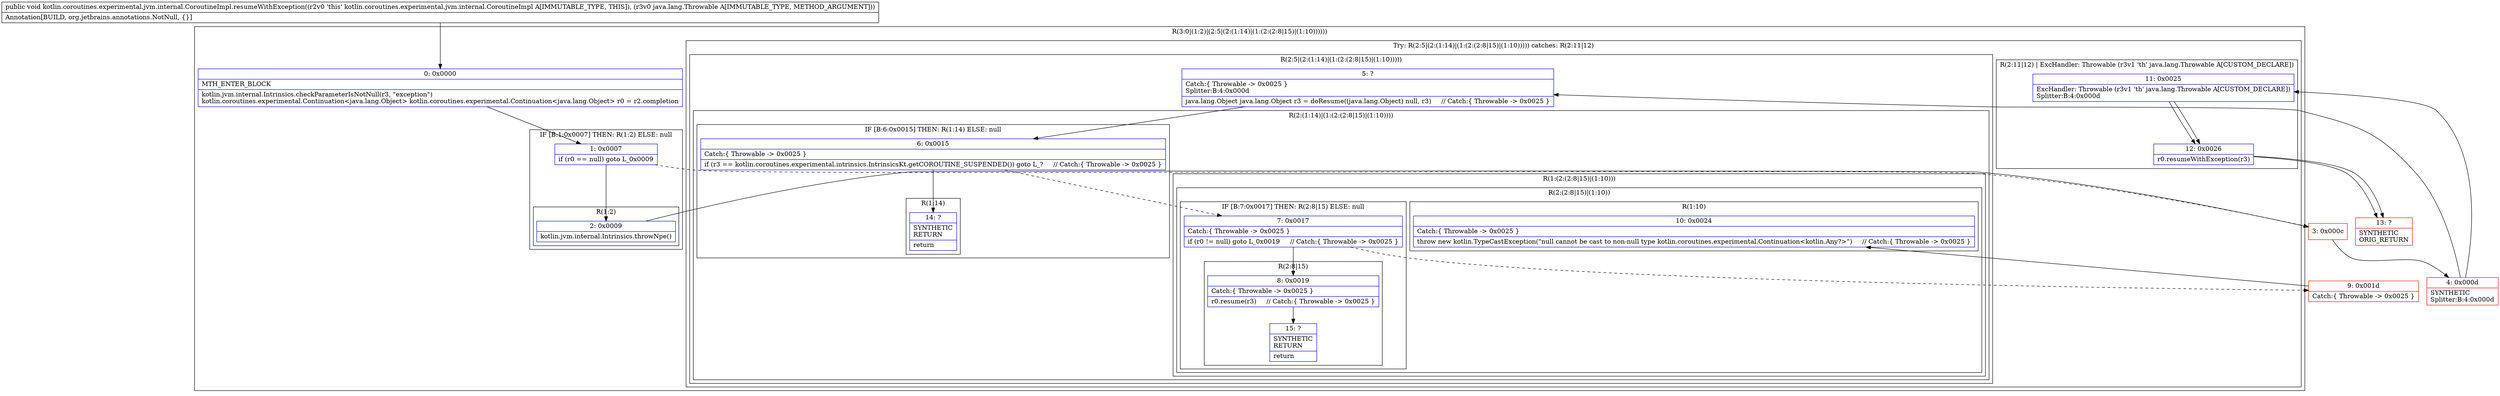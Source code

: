 digraph "CFG forkotlin.coroutines.experimental.jvm.internal.CoroutineImpl.resumeWithException(Ljava\/lang\/Throwable;)V" {
subgraph cluster_Region_151558245 {
label = "R(3:0|(1:2)|(2:5|(2:(1:14)|(1:(2:(2:8|15)|(1:10))))))";
node [shape=record,color=blue];
Node_0 [shape=record,label="{0\:\ 0x0000|MTH_ENTER_BLOCK\l|kotlin.jvm.internal.Intrinsics.checkParameterIsNotNull(r3, \"exception\")\lkotlin.coroutines.experimental.Continuation\<java.lang.Object\> kotlin.coroutines.experimental.Continuation\<java.lang.Object\> r0 = r2.completion\l}"];
subgraph cluster_IfRegion_993459253 {
label = "IF [B:1:0x0007] THEN: R(1:2) ELSE: null";
node [shape=record,color=blue];
Node_1 [shape=record,label="{1\:\ 0x0007|if (r0 == null) goto L_0x0009\l}"];
subgraph cluster_Region_804815228 {
label = "R(1:2)";
node [shape=record,color=blue];
Node_2 [shape=record,label="{2\:\ 0x0009|kotlin.jvm.internal.Intrinsics.throwNpe()\l}"];
}
}
subgraph cluster_TryCatchRegion_366461612 {
label = "Try: R(2:5|(2:(1:14)|(1:(2:(2:8|15)|(1:10))))) catches: R(2:11|12)";
node [shape=record,color=blue];
subgraph cluster_Region_870942091 {
label = "R(2:5|(2:(1:14)|(1:(2:(2:8|15)|(1:10)))))";
node [shape=record,color=blue];
Node_5 [shape=record,label="{5\:\ ?|Catch:\{ Throwable \-\> 0x0025 \}\lSplitter:B:4:0x000d\l|java.lang.Object java.lang.Object r3 = doResume((java.lang.Object) null, r3)     \/\/ Catch:\{ Throwable \-\> 0x0025 \}\l}"];
subgraph cluster_Region_1108149381 {
label = "R(2:(1:14)|(1:(2:(2:8|15)|(1:10))))";
node [shape=record,color=blue];
subgraph cluster_IfRegion_782959807 {
label = "IF [B:6:0x0015] THEN: R(1:14) ELSE: null";
node [shape=record,color=blue];
Node_6 [shape=record,label="{6\:\ 0x0015|Catch:\{ Throwable \-\> 0x0025 \}\l|if (r3 == kotlin.coroutines.experimental.intrinsics.IntrinsicsKt.getCOROUTINE_SUSPENDED()) goto L_?     \/\/ Catch:\{ Throwable \-\> 0x0025 \}\l}"];
subgraph cluster_Region_900942706 {
label = "R(1:14)";
node [shape=record,color=blue];
Node_14 [shape=record,label="{14\:\ ?|SYNTHETIC\lRETURN\l|return\l}"];
}
}
subgraph cluster_Region_1579933657 {
label = "R(1:(2:(2:8|15)|(1:10)))";
node [shape=record,color=blue];
subgraph cluster_Region_1967305746 {
label = "R(2:(2:8|15)|(1:10))";
node [shape=record,color=blue];
subgraph cluster_IfRegion_1667223569 {
label = "IF [B:7:0x0017] THEN: R(2:8|15) ELSE: null";
node [shape=record,color=blue];
Node_7 [shape=record,label="{7\:\ 0x0017|Catch:\{ Throwable \-\> 0x0025 \}\l|if (r0 != null) goto L_0x0019     \/\/ Catch:\{ Throwable \-\> 0x0025 \}\l}"];
subgraph cluster_Region_1924424863 {
label = "R(2:8|15)";
node [shape=record,color=blue];
Node_8 [shape=record,label="{8\:\ 0x0019|Catch:\{ Throwable \-\> 0x0025 \}\l|r0.resume(r3)     \/\/ Catch:\{ Throwable \-\> 0x0025 \}\l}"];
Node_15 [shape=record,label="{15\:\ ?|SYNTHETIC\lRETURN\l|return\l}"];
}
}
subgraph cluster_Region_1598140179 {
label = "R(1:10)";
node [shape=record,color=blue];
Node_10 [shape=record,label="{10\:\ 0x0024|Catch:\{ Throwable \-\> 0x0025 \}\l|throw new kotlin.TypeCastException(\"null cannot be cast to non\-null type kotlin.coroutines.experimental.Continuation\<kotlin.Any?\>\")     \/\/ Catch:\{ Throwable \-\> 0x0025 \}\l}"];
}
}
}
}
}
subgraph cluster_Region_1068634396 {
label = "R(2:11|12) | ExcHandler: Throwable (r3v1 'th' java.lang.Throwable A[CUSTOM_DECLARE])\l";
node [shape=record,color=blue];
Node_11 [shape=record,label="{11\:\ 0x0025|ExcHandler: Throwable (r3v1 'th' java.lang.Throwable A[CUSTOM_DECLARE])\lSplitter:B:4:0x000d\l}"];
Node_12 [shape=record,label="{12\:\ 0x0026|r0.resumeWithException(r3)\l}"];
}
}
}
subgraph cluster_Region_1068634396 {
label = "R(2:11|12) | ExcHandler: Throwable (r3v1 'th' java.lang.Throwable A[CUSTOM_DECLARE])\l";
node [shape=record,color=blue];
Node_11 [shape=record,label="{11\:\ 0x0025|ExcHandler: Throwable (r3v1 'th' java.lang.Throwable A[CUSTOM_DECLARE])\lSplitter:B:4:0x000d\l}"];
Node_12 [shape=record,label="{12\:\ 0x0026|r0.resumeWithException(r3)\l}"];
}
Node_3 [shape=record,color=red,label="{3\:\ 0x000c}"];
Node_4 [shape=record,color=red,label="{4\:\ 0x000d|SYNTHETIC\lSplitter:B:4:0x000d\l}"];
Node_9 [shape=record,color=red,label="{9\:\ 0x001d|Catch:\{ Throwable \-\> 0x0025 \}\l}"];
Node_13 [shape=record,color=red,label="{13\:\ ?|SYNTHETIC\lORIG_RETURN\l}"];
MethodNode[shape=record,label="{public void kotlin.coroutines.experimental.jvm.internal.CoroutineImpl.resumeWithException((r2v0 'this' kotlin.coroutines.experimental.jvm.internal.CoroutineImpl A[IMMUTABLE_TYPE, THIS]), (r3v0 java.lang.Throwable A[IMMUTABLE_TYPE, METHOD_ARGUMENT]))  | Annotation[BUILD, org.jetbrains.annotations.NotNull, \{\}]\l}"];
MethodNode -> Node_0;
Node_0 -> Node_1;
Node_1 -> Node_2;
Node_1 -> Node_3[style=dashed];
Node_2 -> Node_3;
Node_5 -> Node_6;
Node_6 -> Node_7[style=dashed];
Node_6 -> Node_14;
Node_7 -> Node_8;
Node_7 -> Node_9[style=dashed];
Node_8 -> Node_15;
Node_11 -> Node_12;
Node_12 -> Node_13;
Node_11 -> Node_12;
Node_12 -> Node_13;
Node_3 -> Node_4;
Node_4 -> Node_5;
Node_4 -> Node_11;
Node_9 -> Node_10;
}

